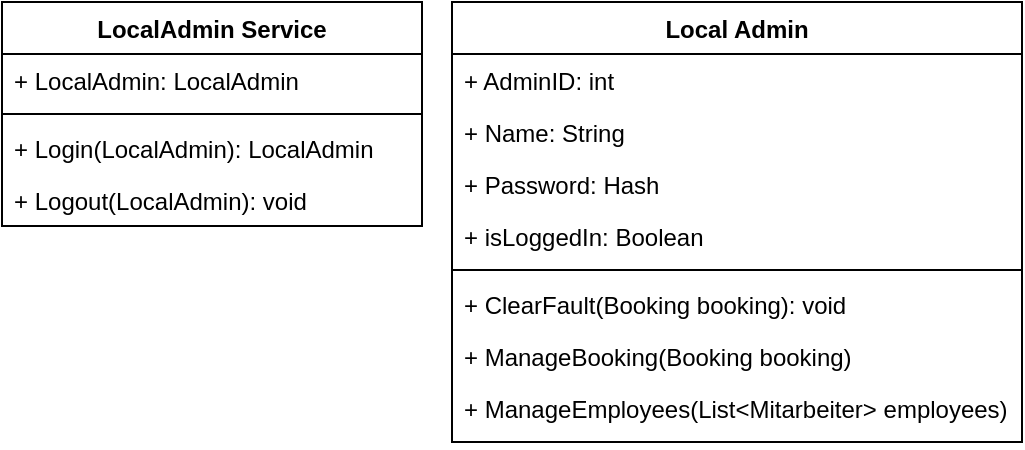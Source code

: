 <mxfile version="24.8.3">
  <diagram name="Page-1" id="c4acf3e9-155e-7222-9cf6-157b1a14988f">
    <mxGraphModel dx="1050" dy="522" grid="1" gridSize="10" guides="1" tooltips="1" connect="1" arrows="1" fold="1" page="1" pageScale="1" pageWidth="850" pageHeight="1100" background="none" math="0" shadow="0">
      <root>
        <mxCell id="0" />
        <mxCell id="1" parent="0" />
        <mxCell id="JE1zBtL-nL1WQ-DZyDe0-11" value="Local Admin" style="swimlane;fontStyle=1;align=center;verticalAlign=top;childLayout=stackLayout;horizontal=1;startSize=26;horizontalStack=0;resizeParent=1;resizeParentMax=0;resizeLast=0;collapsible=1;marginBottom=0;whiteSpace=wrap;html=1;" parent="1" vertex="1">
          <mxGeometry x="345" y="210" width="285" height="220" as="geometry" />
        </mxCell>
        <mxCell id="JE1zBtL-nL1WQ-DZyDe0-2" value="+ AdminID: int" style="text;strokeColor=none;fillColor=none;align=left;verticalAlign=top;spacingLeft=4;spacingRight=4;overflow=hidden;rotatable=0;points=[[0,0.5],[1,0.5]];portConstraint=eastwest;whiteSpace=wrap;html=1;" parent="JE1zBtL-nL1WQ-DZyDe0-11" vertex="1">
          <mxGeometry y="26" width="285" height="26" as="geometry" />
        </mxCell>
        <mxCell id="2" value="+ Name: String" style="text;strokeColor=none;fillColor=none;align=left;verticalAlign=top;spacingLeft=4;spacingRight=4;overflow=hidden;rotatable=0;points=[[0,0.5],[1,0.5]];portConstraint=eastwest;whiteSpace=wrap;html=1;" parent="JE1zBtL-nL1WQ-DZyDe0-11" vertex="1">
          <mxGeometry y="52" width="285" height="26" as="geometry" />
        </mxCell>
        <mxCell id="JE1zBtL-nL1WQ-DZyDe0-3" value="+ Password: Hash" style="text;strokeColor=none;fillColor=none;align=left;verticalAlign=top;spacingLeft=4;spacingRight=4;overflow=hidden;rotatable=0;points=[[0,0.5],[1,0.5]];portConstraint=eastwest;whiteSpace=wrap;html=1;" parent="JE1zBtL-nL1WQ-DZyDe0-11" vertex="1">
          <mxGeometry y="78" width="285" height="26" as="geometry" />
        </mxCell>
        <mxCell id="JE1zBtL-nL1WQ-DZyDe0-15" value="+ isLoggedIn: Boolean" style="text;strokeColor=none;fillColor=none;align=left;verticalAlign=top;spacingLeft=4;spacingRight=4;overflow=hidden;rotatable=0;points=[[0,0.5],[1,0.5]];portConstraint=eastwest;whiteSpace=wrap;html=1;" parent="JE1zBtL-nL1WQ-DZyDe0-11" vertex="1">
          <mxGeometry y="104" width="285" height="26" as="geometry" />
        </mxCell>
        <mxCell id="JE1zBtL-nL1WQ-DZyDe0-13" value="" style="line;strokeWidth=1;fillColor=none;align=left;verticalAlign=middle;spacingTop=-1;spacingLeft=3;spacingRight=3;rotatable=0;labelPosition=right;points=[];portConstraint=eastwest;strokeColor=inherit;" parent="JE1zBtL-nL1WQ-DZyDe0-11" vertex="1">
          <mxGeometry y="130" width="285" height="8" as="geometry" />
        </mxCell>
        <mxCell id="JE1zBtL-nL1WQ-DZyDe0-14" value="+ ClearFault(Booking booking): void" style="text;strokeColor=none;fillColor=none;align=left;verticalAlign=top;spacingLeft=4;spacingRight=4;overflow=hidden;rotatable=0;points=[[0,0.5],[1,0.5]];portConstraint=eastwest;whiteSpace=wrap;html=1;" parent="JE1zBtL-nL1WQ-DZyDe0-11" vertex="1">
          <mxGeometry y="138" width="285" height="26" as="geometry" />
        </mxCell>
        <mxCell id="2G43o7AjOH_9nj0m7Sba-2" value="+ ManageBooking(Booking booking)" style="text;strokeColor=none;fillColor=none;align=left;verticalAlign=top;spacingLeft=4;spacingRight=4;overflow=hidden;rotatable=0;points=[[0,0.5],[1,0.5]];portConstraint=eastwest;whiteSpace=wrap;html=1;" vertex="1" parent="JE1zBtL-nL1WQ-DZyDe0-11">
          <mxGeometry y="164" width="285" height="26" as="geometry" />
        </mxCell>
        <mxCell id="2G43o7AjOH_9nj0m7Sba-3" value="+ ManageEmployees(List&amp;lt;Mitarbeiter&amp;gt; employees)" style="text;strokeColor=none;fillColor=none;align=left;verticalAlign=top;spacingLeft=4;spacingRight=4;overflow=hidden;rotatable=0;points=[[0,0.5],[1,0.5]];portConstraint=eastwest;whiteSpace=wrap;html=1;" vertex="1" parent="JE1zBtL-nL1WQ-DZyDe0-11">
          <mxGeometry y="190" width="285" height="30" as="geometry" />
        </mxCell>
        <mxCell id="JE1zBtL-nL1WQ-DZyDe0-18" value="LocalAdmin Service" style="swimlane;fontStyle=1;align=center;verticalAlign=top;childLayout=stackLayout;horizontal=1;startSize=26;horizontalStack=0;resizeParent=1;resizeParentMax=0;resizeLast=0;collapsible=1;marginBottom=0;whiteSpace=wrap;html=1;" parent="1" vertex="1">
          <mxGeometry x="120" y="210" width="210" height="112" as="geometry" />
        </mxCell>
        <mxCell id="JE1zBtL-nL1WQ-DZyDe0-19" value="+ LocalAdmin: LocalAdmin" style="text;strokeColor=none;fillColor=none;align=left;verticalAlign=top;spacingLeft=4;spacingRight=4;overflow=hidden;rotatable=0;points=[[0,0.5],[1,0.5]];portConstraint=eastwest;whiteSpace=wrap;html=1;" parent="JE1zBtL-nL1WQ-DZyDe0-18" vertex="1">
          <mxGeometry y="26" width="210" height="26" as="geometry" />
        </mxCell>
        <mxCell id="JE1zBtL-nL1WQ-DZyDe0-20" value="" style="line;strokeWidth=1;fillColor=none;align=left;verticalAlign=middle;spacingTop=-1;spacingLeft=3;spacingRight=3;rotatable=0;labelPosition=right;points=[];portConstraint=eastwest;strokeColor=inherit;" parent="JE1zBtL-nL1WQ-DZyDe0-18" vertex="1">
          <mxGeometry y="52" width="210" height="8" as="geometry" />
        </mxCell>
        <mxCell id="JE1zBtL-nL1WQ-DZyDe0-21" value="&lt;span style=&quot;white-space: nowrap;&quot;&gt;+ Login(LocalAdmin): LocalAdmin&lt;/span&gt;" style="text;strokeColor=none;fillColor=none;align=left;verticalAlign=top;spacingLeft=4;spacingRight=4;overflow=hidden;rotatable=0;points=[[0,0.5],[1,0.5]];portConstraint=eastwest;whiteSpace=wrap;html=1;" parent="JE1zBtL-nL1WQ-DZyDe0-18" vertex="1">
          <mxGeometry y="60" width="210" height="26" as="geometry" />
        </mxCell>
        <mxCell id="JE1zBtL-nL1WQ-DZyDe0-22" value="&lt;span style=&quot;white-space: nowrap;&quot;&gt;+ Logout(LocalAdmin): void&lt;/span&gt;" style="text;strokeColor=none;fillColor=none;align=left;verticalAlign=top;spacingLeft=4;spacingRight=4;overflow=hidden;rotatable=0;points=[[0,0.5],[1,0.5]];portConstraint=eastwest;whiteSpace=wrap;html=1;" parent="JE1zBtL-nL1WQ-DZyDe0-18" vertex="1">
          <mxGeometry y="86" width="210" height="26" as="geometry" />
        </mxCell>
      </root>
    </mxGraphModel>
  </diagram>
</mxfile>
